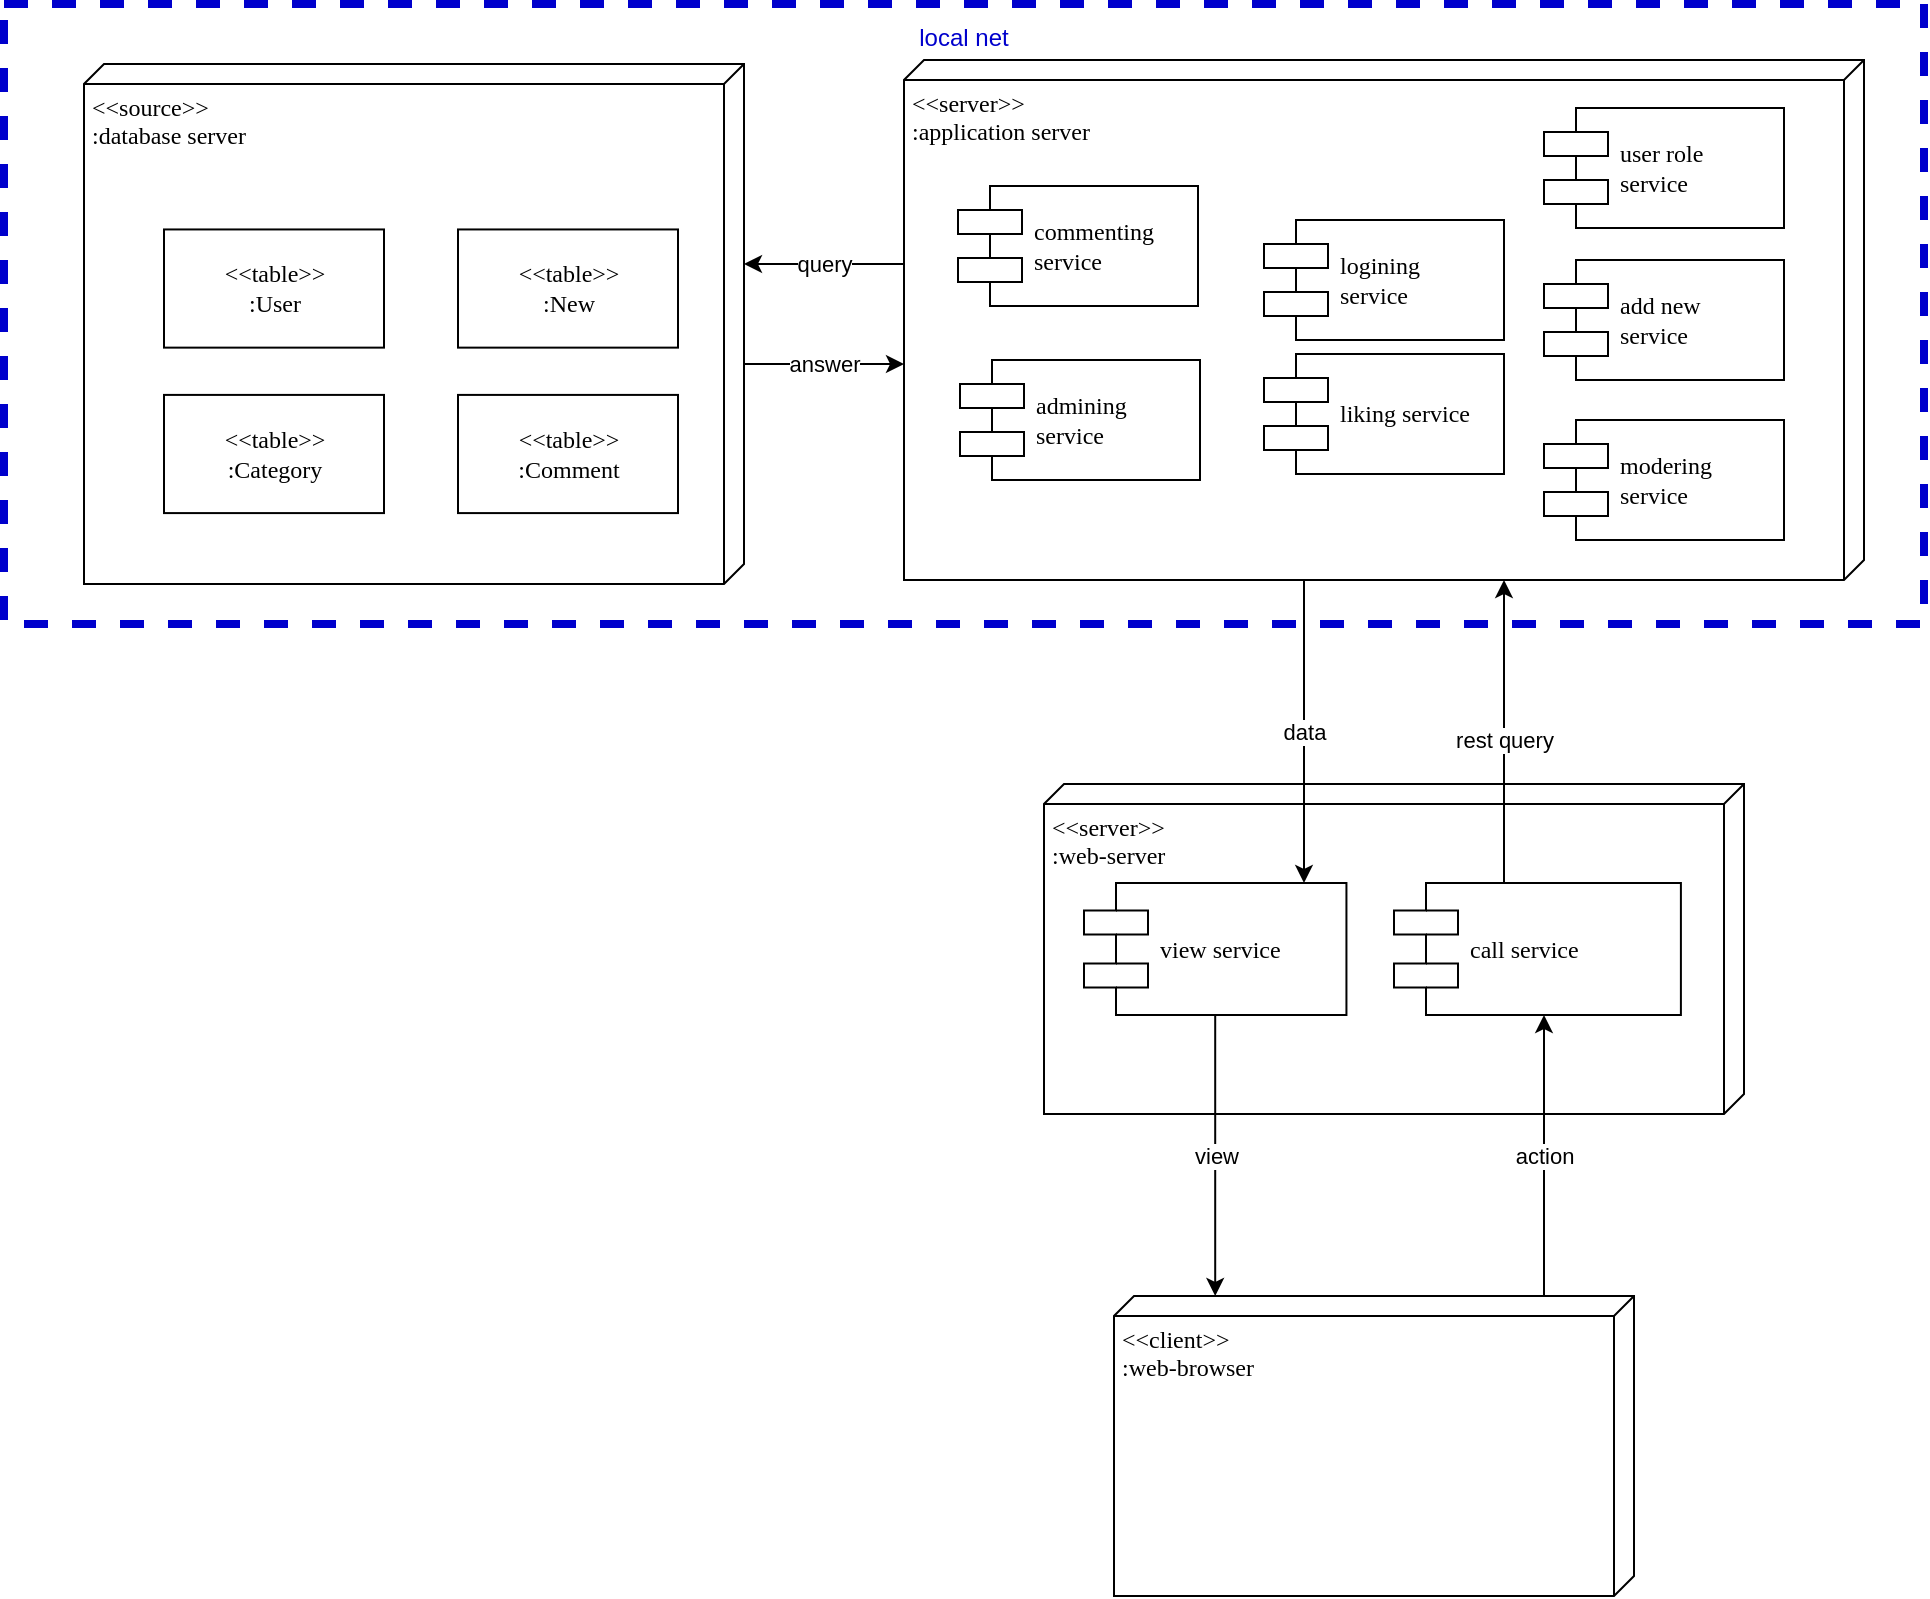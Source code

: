 <mxfile version="20.3.6" type="device"><diagram name="Page-1" id="5f0bae14-7c28-e335-631c-24af17079c00"><mxGraphModel dx="2031" dy="1053" grid="1" gridSize="10" guides="1" tooltips="1" connect="1" arrows="1" fold="1" page="1" pageScale="1" pageWidth="1100" pageHeight="850" background="none" math="0" shadow="0"><root><mxCell id="0"/><mxCell id="1" parent="0"/><mxCell id="CE2W3mPZ770f2NjVw3Mo-34" value="&lt;font&gt;local net&lt;/font&gt;" style="outlineConnect=0;gradientColor=none;html=1;whiteSpace=wrap;fontSize=12;fontStyle=0;strokeColor=#0000CC;fillColor=none;verticalAlign=top;align=center;fontColor=#0000CC;dashed=1;spacingTop=3;rounded=0;shadow=0;glass=0;labelBackgroundColor=none;labelBorderColor=none;sketch=0;strokeWidth=4;" parent="1" vertex="1"><mxGeometry x="80" y="20" width="960" height="310" as="geometry"/></mxCell><mxCell id="CE2W3mPZ770f2NjVw3Mo-7" value="&amp;lt;&amp;lt;client&amp;gt;&amp;gt;&lt;br&gt;:web-browser" style="verticalAlign=top;align=left;spacingTop=8;spacingLeft=2;spacingRight=12;shape=cube;size=10;direction=south;fontStyle=0;html=1;rounded=0;shadow=0;comic=0;labelBackgroundColor=none;strokeWidth=1;fontFamily=Verdana;fontSize=12" parent="1" vertex="1"><mxGeometry x="635" y="666" width="260" height="150" as="geometry"/></mxCell><mxCell id="CE2W3mPZ770f2NjVw3Mo-8" value="" style="group;labelBackgroundColor=none;labelBorderColor=none;fillColor=none;shadow=0;sketch=0;glass=0;rounded=0;perimeterSpacing=0;strokeWidth=23;strokeColor=none;" parent="1" vertex="1" connectable="0"><mxGeometry x="120" y="50" width="330" height="260" as="geometry"/></mxCell><mxCell id="CE2W3mPZ770f2NjVw3Mo-2" value="&amp;lt;&amp;lt;source&amp;gt;&amp;gt;&lt;br&gt;:database server" style="verticalAlign=top;align=left;spacingTop=8;spacingLeft=2;spacingRight=12;shape=cube;size=10;direction=south;fontStyle=0;html=1;rounded=0;shadow=0;comic=0;labelBackgroundColor=none;strokeWidth=1;fontFamily=Verdana;fontSize=12" parent="CE2W3mPZ770f2NjVw3Mo-8" vertex="1"><mxGeometry width="330" height="260" as="geometry"/></mxCell><mxCell id="CE2W3mPZ770f2NjVw3Mo-3" value="&amp;lt;&amp;lt;table&amp;gt;&amp;gt;&lt;br&gt;:User" style="html=1;rounded=0;shadow=0;comic=0;labelBackgroundColor=none;strokeWidth=1;fontFamily=Verdana;fontSize=12;align=center;" parent="CE2W3mPZ770f2NjVw3Mo-8" vertex="1"><mxGeometry x="40" y="82.727" width="110.0" height="59.091" as="geometry"/></mxCell><mxCell id="CE2W3mPZ770f2NjVw3Mo-4" value="&amp;lt;&amp;lt;table&amp;gt;&amp;gt;&lt;br&gt;:New" style="html=1;rounded=0;shadow=0;comic=0;labelBackgroundColor=none;strokeWidth=1;fontFamily=Verdana;fontSize=12;align=center;" parent="CE2W3mPZ770f2NjVw3Mo-8" vertex="1"><mxGeometry x="187.0" y="82.727" width="110.0" height="59.091" as="geometry"/></mxCell><mxCell id="CE2W3mPZ770f2NjVw3Mo-5" value="&amp;lt;&amp;lt;table&amp;gt;&amp;gt;&lt;br&gt;:Comment" style="html=1;rounded=0;shadow=0;comic=0;labelBackgroundColor=none;strokeWidth=1;fontFamily=Verdana;fontSize=12;align=center;" parent="CE2W3mPZ770f2NjVw3Mo-8" vertex="1"><mxGeometry x="187.0" y="165.455" width="110.0" height="59.091" as="geometry"/></mxCell><mxCell id="CE2W3mPZ770f2NjVw3Mo-6" value="&amp;lt;&amp;lt;table&amp;gt;&amp;gt;&lt;br&gt;:Category" style="html=1;rounded=0;shadow=0;comic=0;labelBackgroundColor=none;strokeWidth=1;fontFamily=Verdana;fontSize=12;align=center;" parent="CE2W3mPZ770f2NjVw3Mo-8" vertex="1"><mxGeometry x="40" y="165.455" width="110.0" height="59.091" as="geometry"/></mxCell><mxCell id="CE2W3mPZ770f2NjVw3Mo-13" value="query" style="edgeStyle=orthogonalEdgeStyle;rounded=0;orthogonalLoop=1;jettySize=auto;html=1;" parent="1" source="CE2W3mPZ770f2NjVw3Mo-10" target="CE2W3mPZ770f2NjVw3Mo-2" edge="1"><mxGeometry relative="1" as="geometry"><Array as="points"><mxPoint x="510" y="150"/><mxPoint x="510" y="150"/></Array></mxGeometry></mxCell><mxCell id="CE2W3mPZ770f2NjVw3Mo-14" value="answer" style="edgeStyle=orthogonalEdgeStyle;rounded=0;orthogonalLoop=1;jettySize=auto;html=1;" parent="1" source="CE2W3mPZ770f2NjVw3Mo-2" target="CE2W3mPZ770f2NjVw3Mo-10" edge="1"><mxGeometry relative="1" as="geometry"><Array as="points"><mxPoint x="500" y="200"/><mxPoint x="500" y="200"/></Array></mxGeometry></mxCell><mxCell id="CE2W3mPZ770f2NjVw3Mo-31" value="" style="group" parent="1" vertex="1" connectable="0"><mxGeometry x="530" y="48" width="480" height="260" as="geometry"/></mxCell><mxCell id="CE2W3mPZ770f2NjVw3Mo-10" value="&amp;lt;&amp;lt;server&amp;gt;&amp;gt;&lt;br&gt;:application server" style="verticalAlign=top;align=left;spacingTop=8;spacingLeft=2;spacingRight=12;shape=cube;size=10;direction=south;fontStyle=0;html=1;rounded=0;shadow=0;comic=0;labelBackgroundColor=none;strokeWidth=1;fontFamily=Verdana;fontSize=12" parent="CE2W3mPZ770f2NjVw3Mo-31" vertex="1"><mxGeometry width="480" height="260" as="geometry"/></mxCell><mxCell id="CE2W3mPZ770f2NjVw3Mo-18" value="logining &lt;br&gt;&lt;span style=&quot;color: rgba(0, 0, 0, 0); font-family: monospace; font-size: 0px;&quot;&gt;%3CmxGraphModel%3E%3Croot%3E%3CmxCell%20id%3D%220%22%2F%3E%3CmxCell%20id%3D%221%22%20parent%3D%220%22%2F%3E%3CmxCell%20id%3D%222%22%20value%3D%22login%20service%22%20style%3D%22shape%3Dcomponent%3Balign%3Dleft%3BspacingLeft%3D36%3Brounded%3D0%3Bshadow%3D0%3Bcomic%3D0%3BlabelBackgroundColor%3Dnone%3BstrokeWidth%3D1%3BfontFamily%3DVerdana%3BfontSize%3D12%3Bhtml%3D1%3B%22%20vertex%3D%221%22%20parent%3D%221%22%3E%3CmxGeometry%20x%3D%22700%22%20y%3D%22100%22%20width%3D%22120%22%20height%3D%2260%22%20as%3D%22geometry%22%2F%3E%3C%2FmxCell%3E%3C%2Froot%3E%3C%2FmxGraphModel%3E&lt;/span&gt;service" style="shape=component;align=left;spacingLeft=36;rounded=0;shadow=0;comic=0;labelBackgroundColor=none;strokeWidth=1;fontFamily=Verdana;fontSize=12;html=1;" parent="CE2W3mPZ770f2NjVw3Mo-31" vertex="1"><mxGeometry x="180" y="80" width="120" height="60" as="geometry"/></mxCell><mxCell id="CE2W3mPZ770f2NjVw3Mo-19" value="commenting &lt;br&gt;service" style="shape=component;align=left;spacingLeft=36;rounded=0;shadow=0;comic=0;labelBackgroundColor=none;strokeWidth=1;fontFamily=Verdana;fontSize=12;html=1;" parent="CE2W3mPZ770f2NjVw3Mo-31" vertex="1"><mxGeometry x="27" y="63" width="120" height="60" as="geometry"/></mxCell><mxCell id="CE2W3mPZ770f2NjVw3Mo-20" value="liking service" style="shape=component;align=left;spacingLeft=36;rounded=0;shadow=0;comic=0;labelBackgroundColor=none;strokeWidth=1;fontFamily=Verdana;fontSize=12;html=1;" parent="CE2W3mPZ770f2NjVw3Mo-31" vertex="1"><mxGeometry x="180" y="147" width="120" height="60" as="geometry"/></mxCell><mxCell id="CE2W3mPZ770f2NjVw3Mo-21" value="user role&lt;br&gt;&lt;span style=&quot;color: rgba(0, 0, 0, 0); font-family: monospace; font-size: 0px;&quot;&gt;%3CmxGraphModel%3E%3Croot%3E%3CmxCell%20id%3D%220%22%2F%3E%3CmxCell%20id%3D%221%22%20parent%3D%220%22%2F%3E%3CmxCell%20id%3D%222%22%20value%3D%22login%20service%22%20style%3D%22shape%3Dcomponent%3Balign%3Dleft%3BspacingLeft%3D36%3Brounded%3D0%3Bshadow%3D0%3Bcomic%3D0%3BlabelBackgroundColor%3Dnone%3BstrokeWidth%3D1%3BfontFamily%3DVerdana%3BfontSize%3D12%3Bhtml%3D1%3B%22%20vertex%3D%221%22%20parent%3D%221%22%3E%3CmxGeometry%20x%3D%22700%22%20y%3D%22100%22%20width%3D%22120%22%20height%3D%2260%22%20as%3D%22geometry%22%2F%3E%3C%2FmxCell%3E%3C%2Froot%3E%3C%2FmxGraphModel%3E&lt;/span&gt;service" style="shape=component;align=left;spacingLeft=36;rounded=0;shadow=0;comic=0;labelBackgroundColor=none;strokeWidth=1;fontFamily=Verdana;fontSize=12;html=1;" parent="CE2W3mPZ770f2NjVw3Mo-31" vertex="1"><mxGeometry x="320" y="24" width="120" height="60" as="geometry"/></mxCell><mxCell id="CE2W3mPZ770f2NjVw3Mo-23" value="add new &lt;br&gt;service" style="shape=component;align=left;spacingLeft=36;rounded=0;shadow=0;comic=0;labelBackgroundColor=none;strokeWidth=1;fontFamily=Verdana;fontSize=12;html=1;" parent="CE2W3mPZ770f2NjVw3Mo-31" vertex="1"><mxGeometry x="320" y="100" width="120" height="60" as="geometry"/></mxCell><mxCell id="CE2W3mPZ770f2NjVw3Mo-24" value="admining&lt;br&gt;service" style="shape=component;align=left;spacingLeft=36;rounded=0;shadow=0;comic=0;labelBackgroundColor=none;strokeWidth=1;fontFamily=Verdana;fontSize=12;html=1;" parent="CE2W3mPZ770f2NjVw3Mo-31" vertex="1"><mxGeometry x="28" y="150" width="120" height="60" as="geometry"/></mxCell><mxCell id="CE2W3mPZ770f2NjVw3Mo-25" value="modering&lt;br&gt;service" style="shape=component;align=left;spacingLeft=36;rounded=0;shadow=0;comic=0;labelBackgroundColor=none;strokeWidth=1;fontFamily=Verdana;fontSize=12;html=1;" parent="CE2W3mPZ770f2NjVw3Mo-31" vertex="1"><mxGeometry x="320" y="180" width="120" height="60" as="geometry"/></mxCell><mxCell id="CE2W3mPZ770f2NjVw3Mo-9" value="&amp;lt;&amp;lt;server&amp;gt;&amp;gt;&lt;br&gt;:web-server" style="verticalAlign=top;align=left;spacingTop=8;spacingLeft=2;spacingRight=12;shape=cube;size=10;direction=south;fontStyle=0;html=1;rounded=0;shadow=0;comic=0;labelBackgroundColor=none;strokeWidth=1;fontFamily=Verdana;fontSize=12;container=0;" parent="1" vertex="1"><mxGeometry x="600" y="410" width="350" height="165" as="geometry"/></mxCell><mxCell id="CE2W3mPZ770f2NjVw3Mo-26" value="view service" style="shape=component;align=left;spacingLeft=36;rounded=0;shadow=0;comic=0;labelBackgroundColor=none;strokeWidth=1;fontFamily=Verdana;fontSize=12;html=1;container=0;" parent="1" vertex="1"><mxGeometry x="620" y="459.5" width="131.22" height="66" as="geometry"/></mxCell><mxCell id="CE2W3mPZ770f2NjVw3Mo-17" value="data" style="edgeStyle=orthogonalEdgeStyle;rounded=0;orthogonalLoop=1;jettySize=auto;html=1;startArrow=none;startFill=0;" parent="1" source="CE2W3mPZ770f2NjVw3Mo-10" target="CE2W3mPZ770f2NjVw3Mo-26" edge="1"><mxGeometry relative="1" as="geometry"><Array as="points"><mxPoint x="730" y="430"/><mxPoint x="730" y="430"/></Array></mxGeometry></mxCell><mxCell id="CE2W3mPZ770f2NjVw3Mo-12" value="rest query" style="edgeStyle=orthogonalEdgeStyle;rounded=0;orthogonalLoop=1;jettySize=auto;html=1;startArrow=none;startFill=0;" parent="1" source="CE2W3mPZ770f2NjVw3Mo-33" target="CE2W3mPZ770f2NjVw3Mo-10" edge="1"><mxGeometry x="-0.054" relative="1" as="geometry"><mxPoint x="767" y="399" as="sourcePoint"/><mxPoint x="767" y="309" as="targetPoint"/><Array as="points"><mxPoint x="830" y="400"/><mxPoint x="830" y="400"/></Array><mxPoint as="offset"/></mxGeometry></mxCell><mxCell id="CE2W3mPZ770f2NjVw3Mo-32" value="view" style="edgeStyle=orthogonalEdgeStyle;rounded=0;orthogonalLoop=1;jettySize=auto;html=1;startArrow=none;startFill=0;" parent="1" source="CE2W3mPZ770f2NjVw3Mo-26" target="CE2W3mPZ770f2NjVw3Mo-7" edge="1"><mxGeometry relative="1" as="geometry"><mxPoint x="746" y="590" as="sourcePoint"/><mxPoint x="746" y="680" as="targetPoint"/><Array as="points"><mxPoint x="686" y="630"/><mxPoint x="686" y="630"/></Array></mxGeometry></mxCell><mxCell id="CE2W3mPZ770f2NjVw3Mo-33" value="call service" style="shape=component;align=left;spacingLeft=36;rounded=0;shadow=0;comic=0;labelBackgroundColor=none;strokeWidth=1;fontFamily=Verdana;fontSize=12;html=1;container=0;" parent="1" vertex="1"><mxGeometry x="775" y="459.5" width="143.45" height="66" as="geometry"/></mxCell><mxCell id="CE2W3mPZ770f2NjVw3Mo-29" value="action" style="edgeStyle=orthogonalEdgeStyle;rounded=0;orthogonalLoop=1;jettySize=auto;html=1;startArrow=none;startFill=0;" parent="1" source="CE2W3mPZ770f2NjVw3Mo-7" target="CE2W3mPZ770f2NjVw3Mo-33" edge="1"><mxGeometry relative="1" as="geometry"><Array as="points"><mxPoint x="850" y="560"/><mxPoint x="850" y="560"/></Array></mxGeometry></mxCell></root></mxGraphModel></diagram></mxfile>